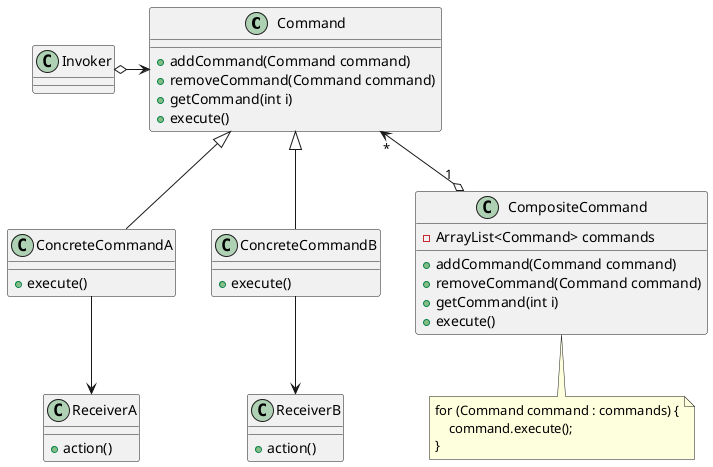 @startuml 

skinparam DefaultFontName PingFangSC-Regular

class Command{
    + addCommand(Command command)
    + removeCommand(Command command)
    + getCommand(int i)
    + execute()
}

class ConcreteCommandA{
    + execute()
}

class ConcreteCommandB{
    + execute()
}

class ReceiverA{
    + action()
}

class ReceiverB{
    + action()
}

class CompositeCommand{
    - ArrayList<Command> commands
    + addCommand(Command command)
    + removeCommand(Command command)
    + getCommand(int i)
    + execute()
}
note bottom of CompositeCommand
for (Command command : commands) {
    command.execute();
}
end note

Invoker o-> Command
Command <|-- ConcreteCommandA
Command <|-- ConcreteCommandB
Command "*" <--o "1" CompositeCommand 
ConcreteCommandA --> ReceiverA
ConcreteCommandB --> ReceiverB

@enduml